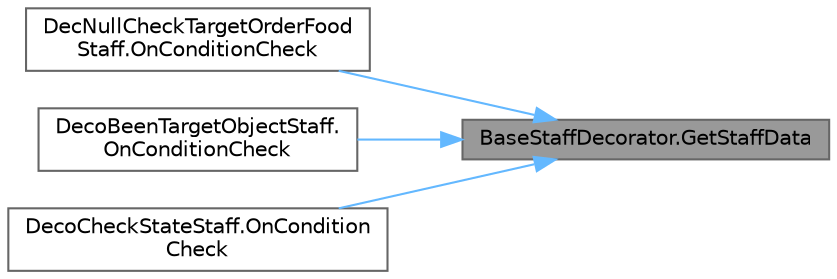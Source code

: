 digraph "BaseStaffDecorator.GetStaffData"
{
 // LATEX_PDF_SIZE
  bgcolor="transparent";
  edge [fontname=Helvetica,fontsize=10,labelfontname=Helvetica,labelfontsize=10];
  node [fontname=Helvetica,fontsize=10,shape=box,height=0.2,width=0.4];
  rankdir="RL";
  Node1 [id="Node000001",label="BaseStaffDecorator.GetStaffData",height=0.2,width=0.4,color="gray40", fillcolor="grey60", style="filled", fontcolor="black",tooltip="スタッフ情報が存在するかのチェック"];
  Node1 -> Node2 [id="edge1_Node000001_Node000002",dir="back",color="steelblue1",style="solid",tooltip=" "];
  Node2 [id="Node000002",label="DecNullCheckTargetOrderFood\lStaff.OnConditionCheck",height=0.2,width=0.4,color="grey40", fillcolor="white", style="filled",URL="$class_dec_null_check_target_order_food_staff.html#af4840f1cc2b6d5fee90d549fe4509d84",tooltip=" "];
  Node1 -> Node3 [id="edge2_Node000001_Node000003",dir="back",color="steelblue1",style="solid",tooltip=" "];
  Node3 [id="Node000003",label="DecoBeenTargetObjectStaff.\lOnConditionCheck",height=0.2,width=0.4,color="grey40", fillcolor="white", style="filled",URL="$class_deco_been_target_object_staff.html#a3b04329ac6a51e5bf9f2a67ef7361c1c",tooltip=" "];
  Node1 -> Node4 [id="edge3_Node000001_Node000004",dir="back",color="steelblue1",style="solid",tooltip=" "];
  Node4 [id="Node000004",label="DecoCheckStateStaff.OnCondition\lCheck",height=0.2,width=0.4,color="grey40", fillcolor="white", style="filled",URL="$class_deco_check_state_staff.html#aa5961fff485ad1fea5e5066bdf1438c0",tooltip=" "];
}
